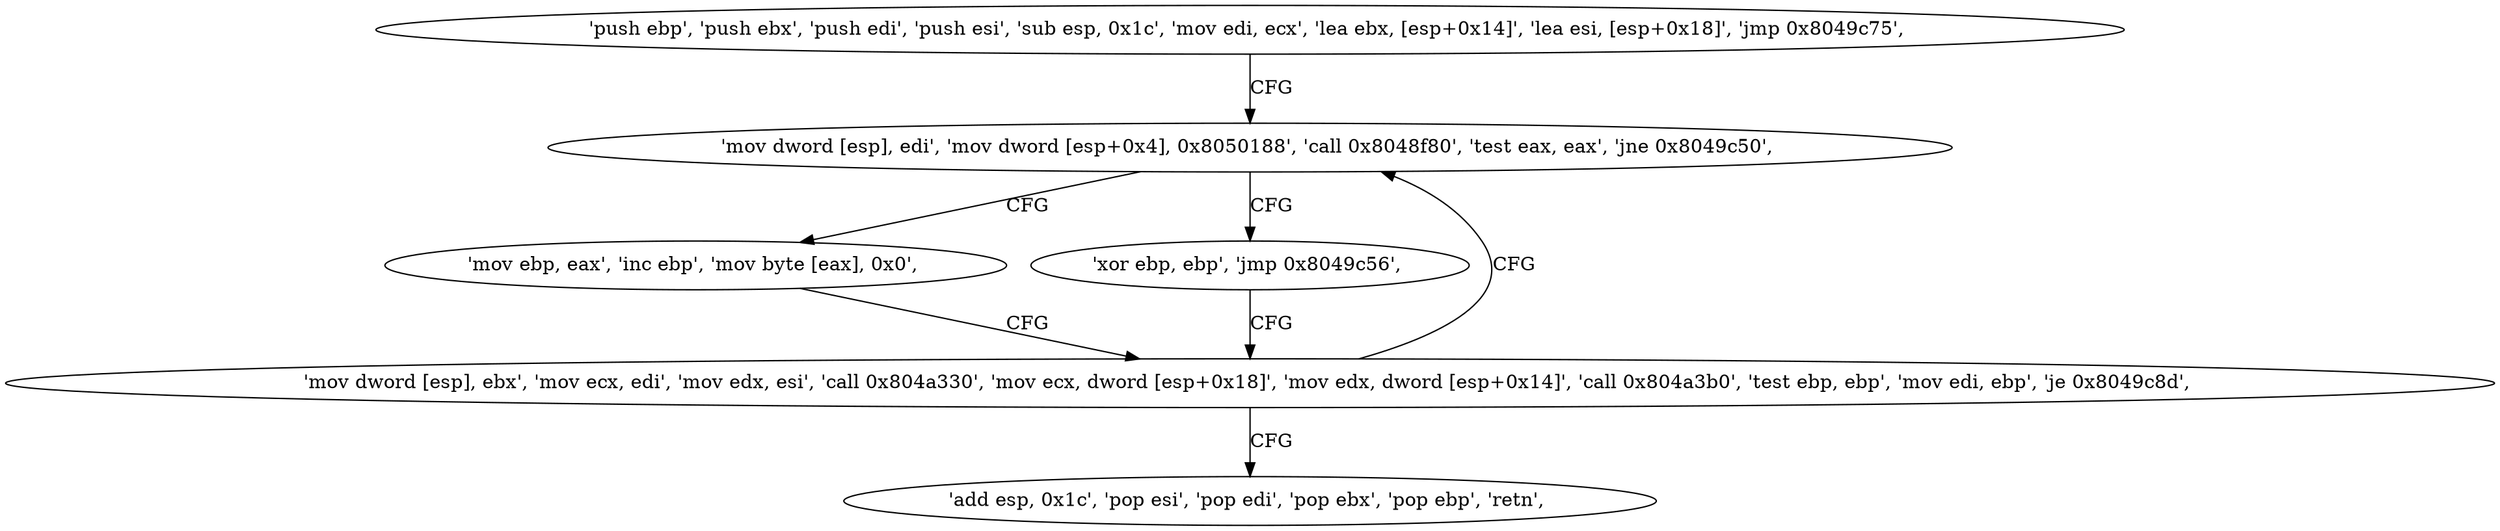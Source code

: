 digraph "func" {
"134519856" [label = "'push ebp', 'push ebx', 'push edi', 'push esi', 'sub esp, 0x1c', 'mov edi, ecx', 'lea ebx, [esp+0x14]', 'lea esi, [esp+0x18]', 'jmp 0x8049c75', " ]
"134519925" [label = "'mov dword [esp], edi', 'mov dword [esp+0x4], 0x8050188', 'call 0x8048f80', 'test eax, eax', 'jne 0x8049c50', " ]
"134519888" [label = "'mov ebp, eax', 'inc ebp', 'mov byte [eax], 0x0', " ]
"134519945" [label = "'xor ebp, ebp', 'jmp 0x8049c56', " ]
"134519894" [label = "'mov dword [esp], ebx', 'mov ecx, edi', 'mov edx, esi', 'call 0x804a330', 'mov ecx, dword [esp+0x18]', 'mov edx, dword [esp+0x14]', 'call 0x804a3b0', 'test ebp, ebp', 'mov edi, ebp', 'je 0x8049c8d', " ]
"134519949" [label = "'add esp, 0x1c', 'pop esi', 'pop edi', 'pop ebx', 'pop ebp', 'retn', " ]
"134519856" -> "134519925" [ label = "CFG" ]
"134519925" -> "134519888" [ label = "CFG" ]
"134519925" -> "134519945" [ label = "CFG" ]
"134519888" -> "134519894" [ label = "CFG" ]
"134519945" -> "134519894" [ label = "CFG" ]
"134519894" -> "134519949" [ label = "CFG" ]
"134519894" -> "134519925" [ label = "CFG" ]
}
